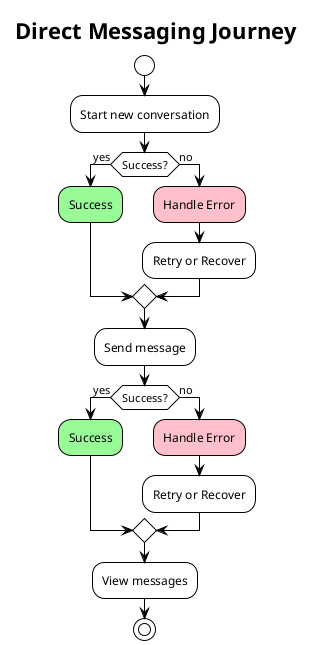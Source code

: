 @startuml
!theme plain
title Direct Messaging Journey

start
:Start new conversation;
if (Success?) then (yes)
  #palegreen:Success;
else (no)
  #pink:Handle Error;
  :Retry or Recover;
endif
:Send message;
if (Success?) then (yes)
  #palegreen:Success;
else (no)
  #pink:Handle Error;
  :Retry or Recover;
endif
:View messages;
stop
@enduml
